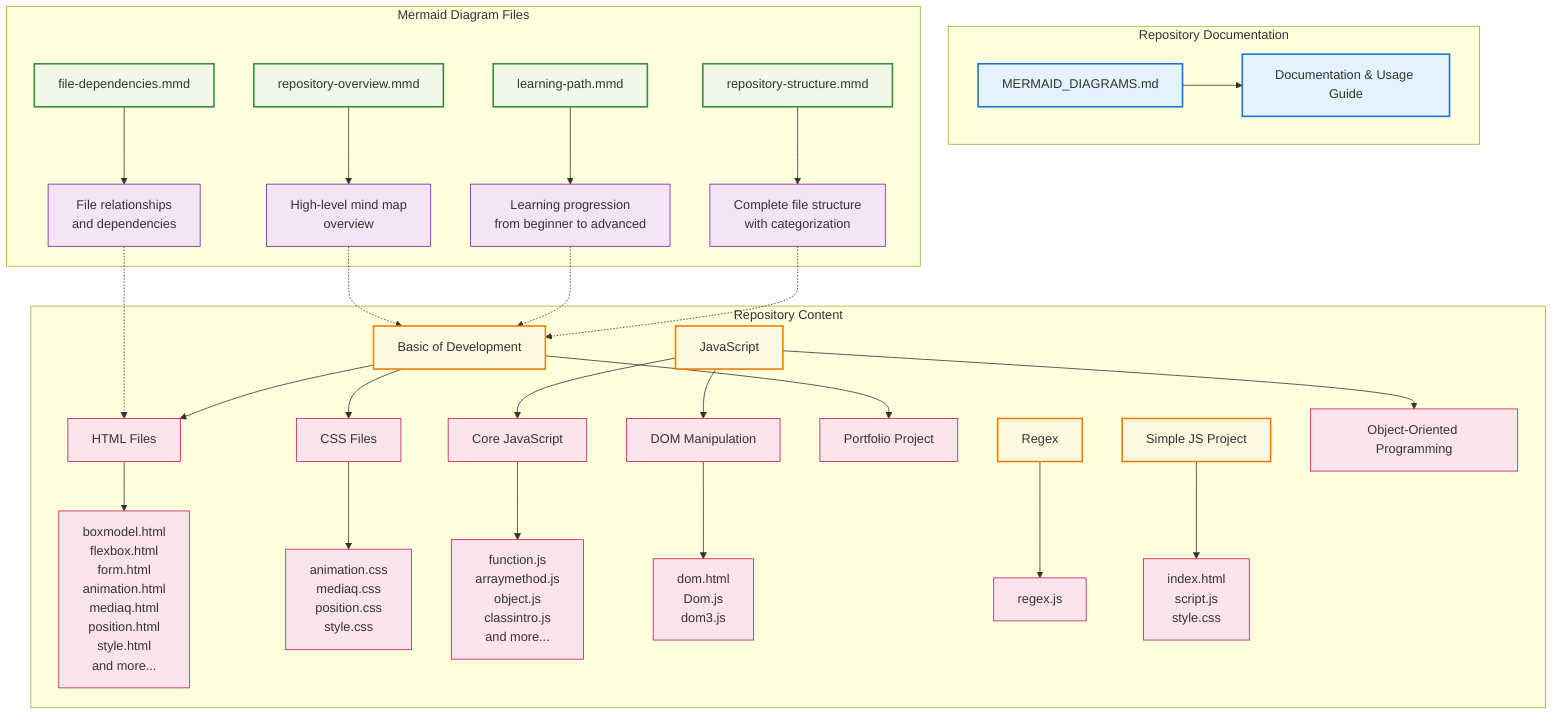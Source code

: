 graph TB
    subgraph "Repository Documentation"
        DOC[MERMAID_DIAGRAMS.md]
        DOC --> DESC[Documentation & Usage Guide]
    end
    
    subgraph "Mermaid Diagram Files"
        STRUCT[repository-structure.mmd]
        LEARN[learning-path.mmd]
        DEPS[file-dependencies.mmd]
        OVERVIEW[repository-overview.mmd]
        
        STRUCT --> STRUCT_DESC[Complete file structure<br/>with categorization]
        LEARN --> LEARN_DESC[Learning progression<br/>from beginner to advanced]
        DEPS --> DEPS_DESC[File relationships<br/>and dependencies]
        OVERVIEW --> OVERVIEW_DESC[High-level mind map<br/>overview]
    end
    
    subgraph "Repository Content"
        BASIC[Basic of Development]
        JS[JavaScript]
        REGEX[Regex]
        PROJ[Simple JS Project]
        
        BASIC --> HTML[HTML Files]
        BASIC --> CSS[CSS Files]
        BASIC --> PORT[Portfolio Project]
        
        JS --> CORE[Core JavaScript]
        JS --> DOM[DOM Manipulation]
        JS --> OOP[Object-Oriented Programming]
        
        HTML --> HTML_FILES[boxmodel.html<br/>flexbox.html<br/>form.html<br/>animation.html<br/>mediaq.html<br/>position.html<br/>style.html<br/>and more...]
        
        CSS --> CSS_FILES[animation.css<br/>mediaq.css<br/>position.css<br/>style.css]
        
        CORE --> JS_FILES[function.js<br/>arraymethod.js<br/>object.js<br/>classintro.js<br/>and more...]
        
        DOM --> DOM_FILES[dom.html<br/>Dom.js<br/>dom3.js]
        
        REGEX --> REGEX_FILE[regex.js]
        PROJ --> PROJ_FILES[index.html<br/>script.js<br/>style.css]
    end
    
    %% Relationships
    STRUCT_DESC -.-> BASIC
    LEARN_DESC -.-> BASIC
    DEPS_DESC -.-> HTML
    OVERVIEW_DESC -.-> BASIC
    
    %% Color coding
    classDef docFile fill:#e3f2fd,stroke:#1976d2,stroke-width:2px
    classDef mmdFile fill:#f1f8e9,stroke:#388e3c,stroke-width:2px
    classDef contentDir fill:#fff8e1,stroke:#f57c00,stroke-width:2px
    classDef fileGroup fill:#fce4ec,stroke:#c2185b,stroke-width:1px
    classDef description fill:#f3e5f5,stroke:#7b1fa2,stroke-width:1px
    
    class DOC,DESC docFile
    class STRUCT,LEARN,DEPS,OVERVIEW mmdFile
    class BASIC,JS,REGEX,PROJ contentDir
    class HTML,CSS,PORT,CORE,DOM,OOP,HTML_FILES,CSS_FILES,JS_FILES,DOM_FILES,REGEX_FILE,PROJ_FILES fileGroup
    class STRUCT_DESC,LEARN_DESC,DEPS_DESC,OVERVIEW_DESC description